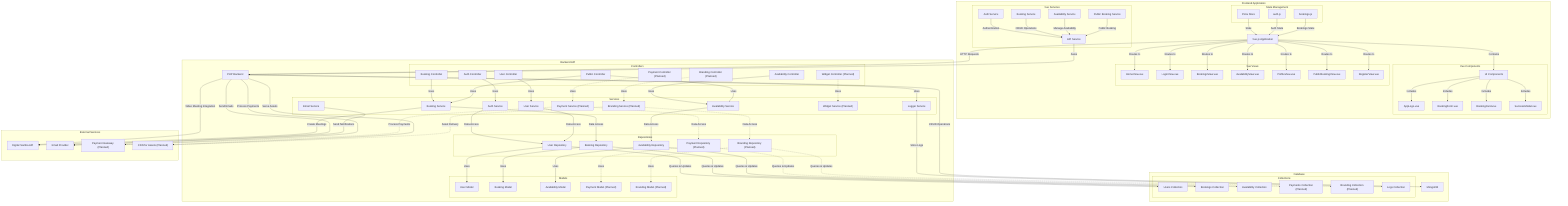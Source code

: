 graph TB
    subgraph "Frontend Application"
        VueApp["Vue.js Application"]
        subgraph "Vue Components"
            Components["UI Components"]
            AppLogo["AppLogo.vue"]
            BookingForm["BookingForm.vue"]
            BookingCard["BookingCard.vue"]
            SuccessModal["SuccessModal.vue"]
        end
        subgraph "Vue Views"
            HomeView["HomeView.vue"]
            LoginView["LoginView.vue"]
            BookingsView["BookingsView.vue"]
            AvailabilityView["AvailabilityView.vue"]
            ProfileView["ProfileView.vue"]
            PublicBookingView["PublicBookingView.vue"]
            RegisterView["RegisterView.vue"]
        end
        subgraph "State Management"
            PiniaStore["Pinia Store"]
            AuthStore["auth.js"]
            BookingsStore["bookings.js"]
        end
        subgraph "Vue Services"
            API["API Service"]
            AuthService["Auth Service"]
            BookingService["Booking Service"]
            AvailabilityService["Availability Service"]
            PublicBookingService["Public Booking Service"]
        end
    end

    subgraph "Backend API"
        PHPBackend["PHP Backend"]
        subgraph "Controllers"
            AuthController["Auth Controller"]
            BookingController["Booking Controller"]
            AvailabilityController["Availability Controller"]
            UserController["User Controller"]
            PublicController["Public Controller"]
            PaymentController["Payment Controller (Planned)"]
            WidgetController["Widget Controller (Planned)"]
            BrandingController["Branding Controller (Planned)"]
        end
        subgraph "Services"
            AuthService_BE["Auth Service"]
            BookingService_BE["Booking Service"]
            AvailabilityService_BE["Availability Service"]
            UserService_BE["User Service"]
            EmailService["Email Service"]
            LoggerService["Logger Service"]
            PaymentService["Payment Service (Planned)"]
            WidgetService["Widget Service (Planned)"]
            BrandingService["Branding Service (Planned)"]
        end
        subgraph "Models"
            UserModel["User Model"]
            BookingModel["Booking Model"]
            AvailabilityModel["Availability Model"]
            PaymentModel["Payment Model (Planned)"]
            BrandingModel["Branding Model (Planned)"]
        end
        subgraph "Repositories"
            UserRepo["User Repository"]
            BookingRepo["Booking Repository"]
            AvailabilityRepo["Availability Repository"]
            PaymentRepo["Payment Repository (Planned)"]
            BrandingRepo["Branding Repository (Planned)"]
        end
    end

    subgraph "External Services"
        DigitalSamba["Digital Samba API"]
        EmailProvider["Email Provider"]
        PaymentGateway["Payment Gateway (Planned)"]
        CDN["CDN for Assets (Planned)"]
    end

    subgraph "Database"
        MongoDB["MongoDB"]
        subgraph "Collections"
            UsersCollection["Users Collection"]
            BookingsCollection["Bookings Collection"]
            AvailabilityCollection["Availability Collection"]
            PaymentsCollection["Payments Collection (Planned)"]
            BrandingCollection["Branding Collection (Planned)"]
            LogsCollection["Logs Collection"]
        end
    end

    %% Frontend to Backend connections
    VueApp -->|HTTP Requests| PHPBackend
    API -->|Axios| PHPBackend
    
    %% State Management
    PiniaStore -->|State| VueApp
    AuthStore -->|Auth State| VueApp
    BookingsStore -->|Bookings State| VueApp
    
    %% Service connections to backend
    AuthService -->|Authentication| API
    BookingService -->|CRUD Operations| API
    AvailabilityService -->|Manage Availability| API
    PublicBookingService -->|Public Booking| API
    
    %% Backend to Database connections
    PHPBackend -->|CRUD Operations| MongoDB
    UserRepo -->|Queries & Updates| UsersCollection
    BookingRepo -->|Queries & Updates| BookingsCollection
    AvailabilityRepo -->|Queries & Updates| AvailabilityCollection
    
    %% External Services connections
    PHPBackend -->|Video Meeting Integration| DigitalSamba
    PHPBackend -->|Send Emails| EmailProvider
    PHPBackend -->|Process Payments| PaymentGateway
    PHPBackend -->|Serve Assets| CDN
    
    %% Controller to Service connections
    AuthController -->|Uses| AuthService_BE
    BookingController -->|Uses| BookingService_BE
    AvailabilityController -->|Uses| AvailabilityService_BE
    UserController -->|Uses| UserService_BE
    PublicController -->|Uses| BookingService_BE
    PublicController -->|Uses| AvailabilityService_BE
    
    %% Service to Repository connections
    AuthService_BE -->|Data Access| UserRepo
    BookingService_BE -->|Data Access| BookingRepo
    AvailabilityService_BE -->|Data Access| AvailabilityRepo
    UserService_BE -->|Data Access| UserRepo
    
    %% Service to External Service connections
    BookingService_BE -->|Create Meetings| DigitalSamba
    EmailService -->|Send Notifications| EmailProvider
    
    %% Planned Features (dashed connections)
    PaymentController -.->|Uses| PaymentService
    PaymentService -.->|Data Access| PaymentRepo
    PaymentRepo -.->|Queries & Updates| PaymentsCollection
    PaymentService -.->|Process Payments| PaymentGateway
    
    WidgetController -.->|Uses| WidgetService
    
    BrandingController -.->|Uses| BrandingService
    BrandingService -.->|Data Access| BrandingRepo
    BrandingRepo -.->|Queries & Updates| BrandingCollection
    BrandingService -.->|Asset Delivery| CDN

    %% Logging connections
    LoggerService -->|Store Logs| LogsCollection
    PHPBackend -->|Uses| LoggerService

    %% Component structure
    VueApp -->|Contains| Components
    VueApp -->|Routes to| HomeView
    VueApp -->|Routes to| LoginView
    VueApp -->|Routes to| BookingsView
    VueApp -->|Routes to| AvailabilityView
    VueApp -->|Routes to| ProfileView
    VueApp -->|Routes to| PublicBookingView
    VueApp -->|Routes to| RegisterView
    
    Components -->|Includes| AppLogo
    Components -->|Includes| BookingForm
    Components -->|Includes| BookingCard
    Components -->|Includes| SuccessModal

    %% Model to Repository connections
    UserRepo -->|Uses| UserModel
    BookingRepo -->|Uses| BookingModel
    AvailabilityRepo -->|Uses| AvailabilityModel
    PaymentRepo -.->|Uses| PaymentModel
    BrandingRepo -.->|Uses| BrandingModel